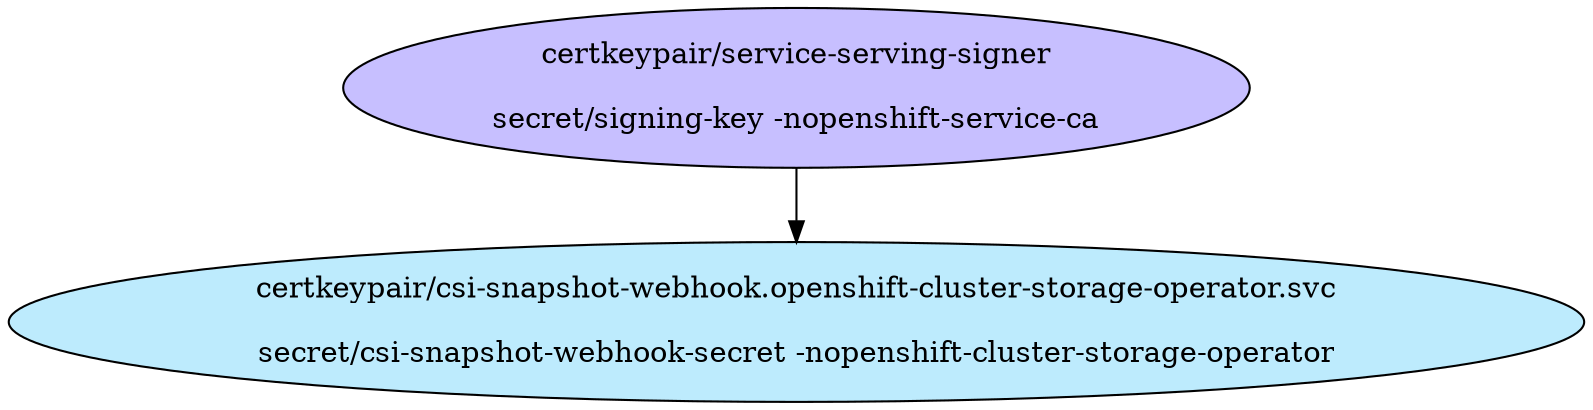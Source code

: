 digraph "Local Certificate" {
  // Node definitions.
  1 [
    label="certkeypair/service-serving-signer\n\nsecret/signing-key -nopenshift-service-ca\n"
    style=filled
    fillcolor="#c7bfff"
  ];
  62 [
    label="certkeypair/csi-snapshot-webhook.openshift-cluster-storage-operator.svc\n\nsecret/csi-snapshot-webhook-secret -nopenshift-cluster-storage-operator\n"
    style=filled
    fillcolor="#bdebfd"
  ];

  // Edge definitions.
  1 -> 62;
}